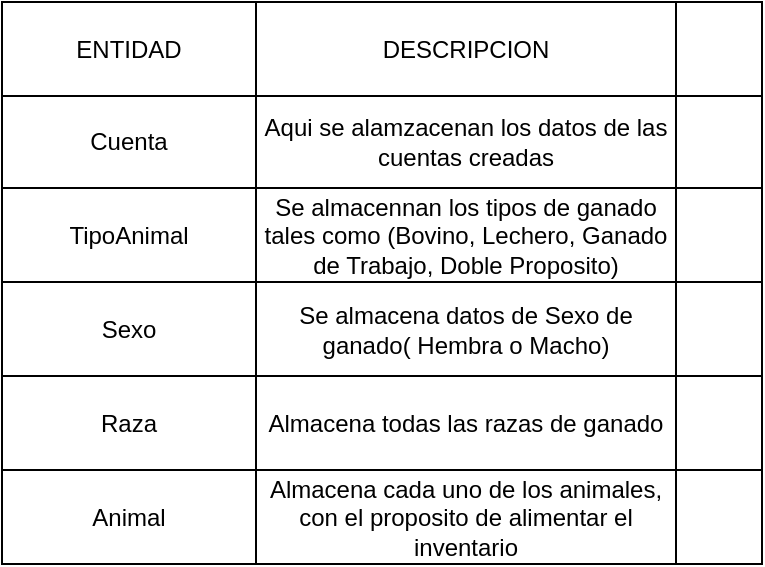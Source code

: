 <mxfile>
    <diagram id="TvGOtBbhiH54bsincAxX" name="Page-1">
        <mxGraphModel dx="749" dy="437" grid="1" gridSize="10" guides="1" tooltips="1" connect="1" arrows="1" fold="1" page="1" pageScale="1" pageWidth="827" pageHeight="1169" math="0" shadow="0">
            <root>
                <mxCell id="0"/>
                <mxCell id="1" parent="0"/>
                <mxCell id="29" value="" style="childLayout=tableLayout;recursiveResize=0;shadow=0;fillColor=none;" vertex="1" parent="1">
                    <mxGeometry x="120" y="318" width="380" height="281" as="geometry"/>
                </mxCell>
                <mxCell id="30" value="" style="shape=tableRow;horizontal=0;startSize=0;swimlaneHead=0;swimlaneBody=0;top=0;left=0;bottom=0;right=0;dropTarget=0;collapsible=0;recursiveResize=0;expand=0;fontStyle=0;fillColor=none;strokeColor=inherit;" vertex="1" parent="29">
                    <mxGeometry width="380" height="47" as="geometry"/>
                </mxCell>
                <mxCell id="31" value="ENTIDAD" style="connectable=0;recursiveResize=0;strokeColor=inherit;fillColor=none;align=center;whiteSpace=wrap;html=1;" vertex="1" parent="30">
                    <mxGeometry width="127" height="47" as="geometry">
                        <mxRectangle width="127" height="47" as="alternateBounds"/>
                    </mxGeometry>
                </mxCell>
                <mxCell id="32" value="DESCRIPCION" style="connectable=0;recursiveResize=0;strokeColor=inherit;fillColor=none;align=center;whiteSpace=wrap;html=1;" vertex="1" parent="30">
                    <mxGeometry x="127" width="210" height="47" as="geometry">
                        <mxRectangle width="210" height="47" as="alternateBounds"/>
                    </mxGeometry>
                </mxCell>
                <mxCell id="33" value="" style="connectable=0;recursiveResize=0;strokeColor=inherit;fillColor=none;align=center;whiteSpace=wrap;html=1;" vertex="1" parent="30">
                    <mxGeometry x="337" width="43" height="47" as="geometry">
                        <mxRectangle width="43" height="47" as="alternateBounds"/>
                    </mxGeometry>
                </mxCell>
                <mxCell id="34" style="shape=tableRow;horizontal=0;startSize=0;swimlaneHead=0;swimlaneBody=0;top=0;left=0;bottom=0;right=0;dropTarget=0;collapsible=0;recursiveResize=0;expand=0;fontStyle=0;fillColor=none;strokeColor=inherit;" vertex="1" parent="29">
                    <mxGeometry y="47" width="380" height="46" as="geometry"/>
                </mxCell>
                <mxCell id="35" value="Cuenta" style="connectable=0;recursiveResize=0;strokeColor=inherit;fillColor=none;align=center;whiteSpace=wrap;html=1;" vertex="1" parent="34">
                    <mxGeometry width="127" height="46" as="geometry">
                        <mxRectangle width="127" height="46" as="alternateBounds"/>
                    </mxGeometry>
                </mxCell>
                <mxCell id="36" value="Aqui se alamzacenan los datos de las cuentas creadas" style="connectable=0;recursiveResize=0;strokeColor=inherit;fillColor=none;align=center;whiteSpace=wrap;html=1;" vertex="1" parent="34">
                    <mxGeometry x="127" width="210" height="46" as="geometry">
                        <mxRectangle width="210" height="46" as="alternateBounds"/>
                    </mxGeometry>
                </mxCell>
                <mxCell id="37" value="" style="connectable=0;recursiveResize=0;strokeColor=inherit;fillColor=none;align=center;whiteSpace=wrap;html=1;" vertex="1" parent="34">
                    <mxGeometry x="337" width="43" height="46" as="geometry">
                        <mxRectangle width="43" height="46" as="alternateBounds"/>
                    </mxGeometry>
                </mxCell>
                <mxCell id="38" style="shape=tableRow;horizontal=0;startSize=0;swimlaneHead=0;swimlaneBody=0;top=0;left=0;bottom=0;right=0;dropTarget=0;collapsible=0;recursiveResize=0;expand=0;fontStyle=0;fillColor=none;strokeColor=inherit;" vertex="1" parent="29">
                    <mxGeometry y="93" width="380" height="47" as="geometry"/>
                </mxCell>
                <mxCell id="39" value="TipoAnimal" style="connectable=0;recursiveResize=0;strokeColor=inherit;fillColor=none;align=center;whiteSpace=wrap;html=1;" vertex="1" parent="38">
                    <mxGeometry width="127" height="47" as="geometry">
                        <mxRectangle width="127" height="47" as="alternateBounds"/>
                    </mxGeometry>
                </mxCell>
                <mxCell id="40" value="Se almacennan los tipos de ganado tales como (Bovino, Lechero, Ganado de Trabajo, Doble Proposito)" style="connectable=0;recursiveResize=0;strokeColor=inherit;fillColor=none;align=center;whiteSpace=wrap;html=1;" vertex="1" parent="38">
                    <mxGeometry x="127" width="210" height="47" as="geometry">
                        <mxRectangle width="210" height="47" as="alternateBounds"/>
                    </mxGeometry>
                </mxCell>
                <mxCell id="41" value="" style="connectable=0;recursiveResize=0;strokeColor=inherit;fillColor=none;align=center;whiteSpace=wrap;html=1;" vertex="1" parent="38">
                    <mxGeometry x="337" width="43" height="47" as="geometry">
                        <mxRectangle width="43" height="47" as="alternateBounds"/>
                    </mxGeometry>
                </mxCell>
                <mxCell id="42" style="shape=tableRow;horizontal=0;startSize=0;swimlaneHead=0;swimlaneBody=0;top=0;left=0;bottom=0;right=0;dropTarget=0;collapsible=0;recursiveResize=0;expand=0;fontStyle=0;fillColor=none;strokeColor=inherit;" vertex="1" parent="29">
                    <mxGeometry y="140" width="380" height="47" as="geometry"/>
                </mxCell>
                <mxCell id="43" value="Sexo" style="connectable=0;recursiveResize=0;strokeColor=inherit;fillColor=none;align=center;whiteSpace=wrap;html=1;" vertex="1" parent="42">
                    <mxGeometry width="127" height="47" as="geometry">
                        <mxRectangle width="127" height="47" as="alternateBounds"/>
                    </mxGeometry>
                </mxCell>
                <mxCell id="44" value="Se almacena datos de Sexo de ganado( Hembra o Macho)" style="connectable=0;recursiveResize=0;strokeColor=inherit;fillColor=none;align=center;whiteSpace=wrap;html=1;" vertex="1" parent="42">
                    <mxGeometry x="127" width="210" height="47" as="geometry">
                        <mxRectangle width="210" height="47" as="alternateBounds"/>
                    </mxGeometry>
                </mxCell>
                <mxCell id="45" value="" style="connectable=0;recursiveResize=0;strokeColor=inherit;fillColor=none;align=center;whiteSpace=wrap;html=1;" vertex="1" parent="42">
                    <mxGeometry x="337" width="43" height="47" as="geometry">
                        <mxRectangle width="43" height="47" as="alternateBounds"/>
                    </mxGeometry>
                </mxCell>
                <mxCell id="63" style="shape=tableRow;horizontal=0;startSize=0;swimlaneHead=0;swimlaneBody=0;top=0;left=0;bottom=0;right=0;dropTarget=0;collapsible=0;recursiveResize=0;expand=0;fontStyle=0;fillColor=none;strokeColor=inherit;" vertex="1" parent="29">
                    <mxGeometry y="187" width="380" height="47" as="geometry"/>
                </mxCell>
                <mxCell id="64" value="Raza" style="connectable=0;recursiveResize=0;strokeColor=inherit;fillColor=none;align=center;whiteSpace=wrap;html=1;" vertex="1" parent="63">
                    <mxGeometry width="127" height="47" as="geometry">
                        <mxRectangle width="127" height="47" as="alternateBounds"/>
                    </mxGeometry>
                </mxCell>
                <mxCell id="65" value="Almacena todas las razas de ganado" style="connectable=0;recursiveResize=0;strokeColor=inherit;fillColor=none;align=center;whiteSpace=wrap;html=1;" vertex="1" parent="63">
                    <mxGeometry x="127" width="210" height="47" as="geometry">
                        <mxRectangle width="210" height="47" as="alternateBounds"/>
                    </mxGeometry>
                </mxCell>
                <mxCell id="66" value="" style="connectable=0;recursiveResize=0;strokeColor=inherit;fillColor=none;align=center;whiteSpace=wrap;html=1;" vertex="1" parent="63">
                    <mxGeometry x="337" width="43" height="47" as="geometry">
                        <mxRectangle width="43" height="47" as="alternateBounds"/>
                    </mxGeometry>
                </mxCell>
                <mxCell id="67" style="shape=tableRow;horizontal=0;startSize=0;swimlaneHead=0;swimlaneBody=0;top=0;left=0;bottom=0;right=0;dropTarget=0;collapsible=0;recursiveResize=0;expand=0;fontStyle=0;fillColor=none;strokeColor=inherit;" vertex="1" parent="29">
                    <mxGeometry y="234" width="380" height="47" as="geometry"/>
                </mxCell>
                <mxCell id="68" value="Animal" style="connectable=0;recursiveResize=0;strokeColor=inherit;fillColor=none;align=center;whiteSpace=wrap;html=1;" vertex="1" parent="67">
                    <mxGeometry width="127" height="47" as="geometry">
                        <mxRectangle width="127" height="47" as="alternateBounds"/>
                    </mxGeometry>
                </mxCell>
                <mxCell id="69" value="Almacena cada uno de los animales, con el proposito de alimentar el inventario" style="connectable=0;recursiveResize=0;strokeColor=inherit;fillColor=none;align=center;whiteSpace=wrap;html=1;" vertex="1" parent="67">
                    <mxGeometry x="127" width="210" height="47" as="geometry">
                        <mxRectangle width="210" height="47" as="alternateBounds"/>
                    </mxGeometry>
                </mxCell>
                <mxCell id="70" value="" style="connectable=0;recursiveResize=0;strokeColor=inherit;fillColor=none;align=center;whiteSpace=wrap;html=1;" vertex="1" parent="67">
                    <mxGeometry x="337" width="43" height="47" as="geometry">
                        <mxRectangle width="43" height="47" as="alternateBounds"/>
                    </mxGeometry>
                </mxCell>
            </root>
        </mxGraphModel>
    </diagram>
</mxfile>